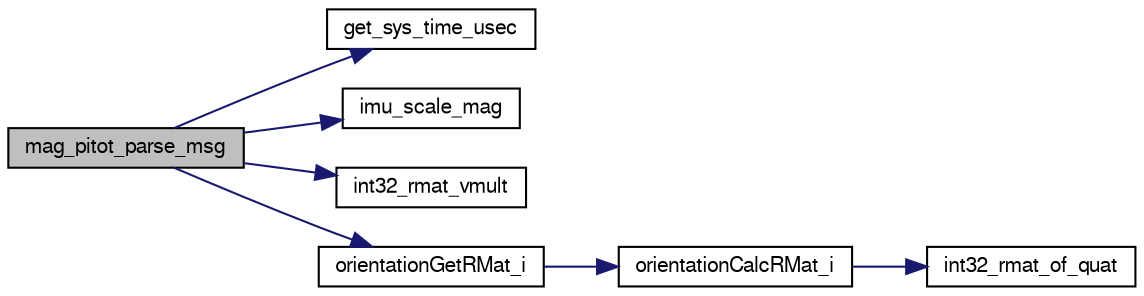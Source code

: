 digraph "mag_pitot_parse_msg"
{
  edge [fontname="FreeSans",fontsize="10",labelfontname="FreeSans",labelfontsize="10"];
  node [fontname="FreeSans",fontsize="10",shape=record];
  rankdir="LR";
  Node1 [label="mag_pitot_parse_msg",height=0.2,width=0.4,color="black", fillcolor="grey75", style="filled", fontcolor="black"];
  Node1 -> Node2 [color="midnightblue",fontsize="10",style="solid",fontname="FreeSans"];
  Node2 [label="get_sys_time_usec",height=0.2,width=0.4,color="black", fillcolor="white", style="filled",URL="$chibios_2mcu__periph_2sys__time__arch_8c.html#a7ddfef1f78a56c6b4c4c536b5d670bfb",tooltip="Get the time in microseconds since startup. "];
  Node1 -> Node3 [color="midnightblue",fontsize="10",style="solid",fontname="FreeSans"];
  Node3 [label="imu_scale_mag",height=0.2,width=0.4,color="black", fillcolor="white", style="filled",URL="$ahrs__gx3_8c.html#a6ca6c7f78fab9df37eb980d2b4d1b3a9"];
  Node1 -> Node4 [color="midnightblue",fontsize="10",style="solid",fontname="FreeSans"];
  Node4 [label="int32_rmat_vmult",height=0.2,width=0.4,color="black", fillcolor="white", style="filled",URL="$group__math__algebra__int.html#ga6298f55d272675b9b71dcb3fcbcf4a8a",tooltip="rotate 3D vector by rotation matrix. "];
  Node1 -> Node5 [color="midnightblue",fontsize="10",style="solid",fontname="FreeSans"];
  Node5 [label="orientationGetRMat_i",height=0.2,width=0.4,color="black", fillcolor="white", style="filled",URL="$group__math__orientation__representation.html#ga4d3e785c7decf12ad0331c6ec207ded7",tooltip="Get vehicle body attitude rotation matrix (int). "];
  Node5 -> Node6 [color="midnightblue",fontsize="10",style="solid",fontname="FreeSans"];
  Node6 [label="orientationCalcRMat_i",height=0.2,width=0.4,color="black", fillcolor="white", style="filled",URL="$group__math__orientation__representation.html#ga8d3a2d675e2693d1780d587cd392d96a"];
  Node6 -> Node7 [color="midnightblue",fontsize="10",style="solid",fontname="FreeSans"];
  Node7 [label="int32_rmat_of_quat",height=0.2,width=0.4,color="black", fillcolor="white", style="filled",URL="$group__math__algebra__int.html#ga3cee8bb86ebb6befea5e2b4a97b3326f",tooltip="Convert unit quaternion to rotation matrix. "];
}
